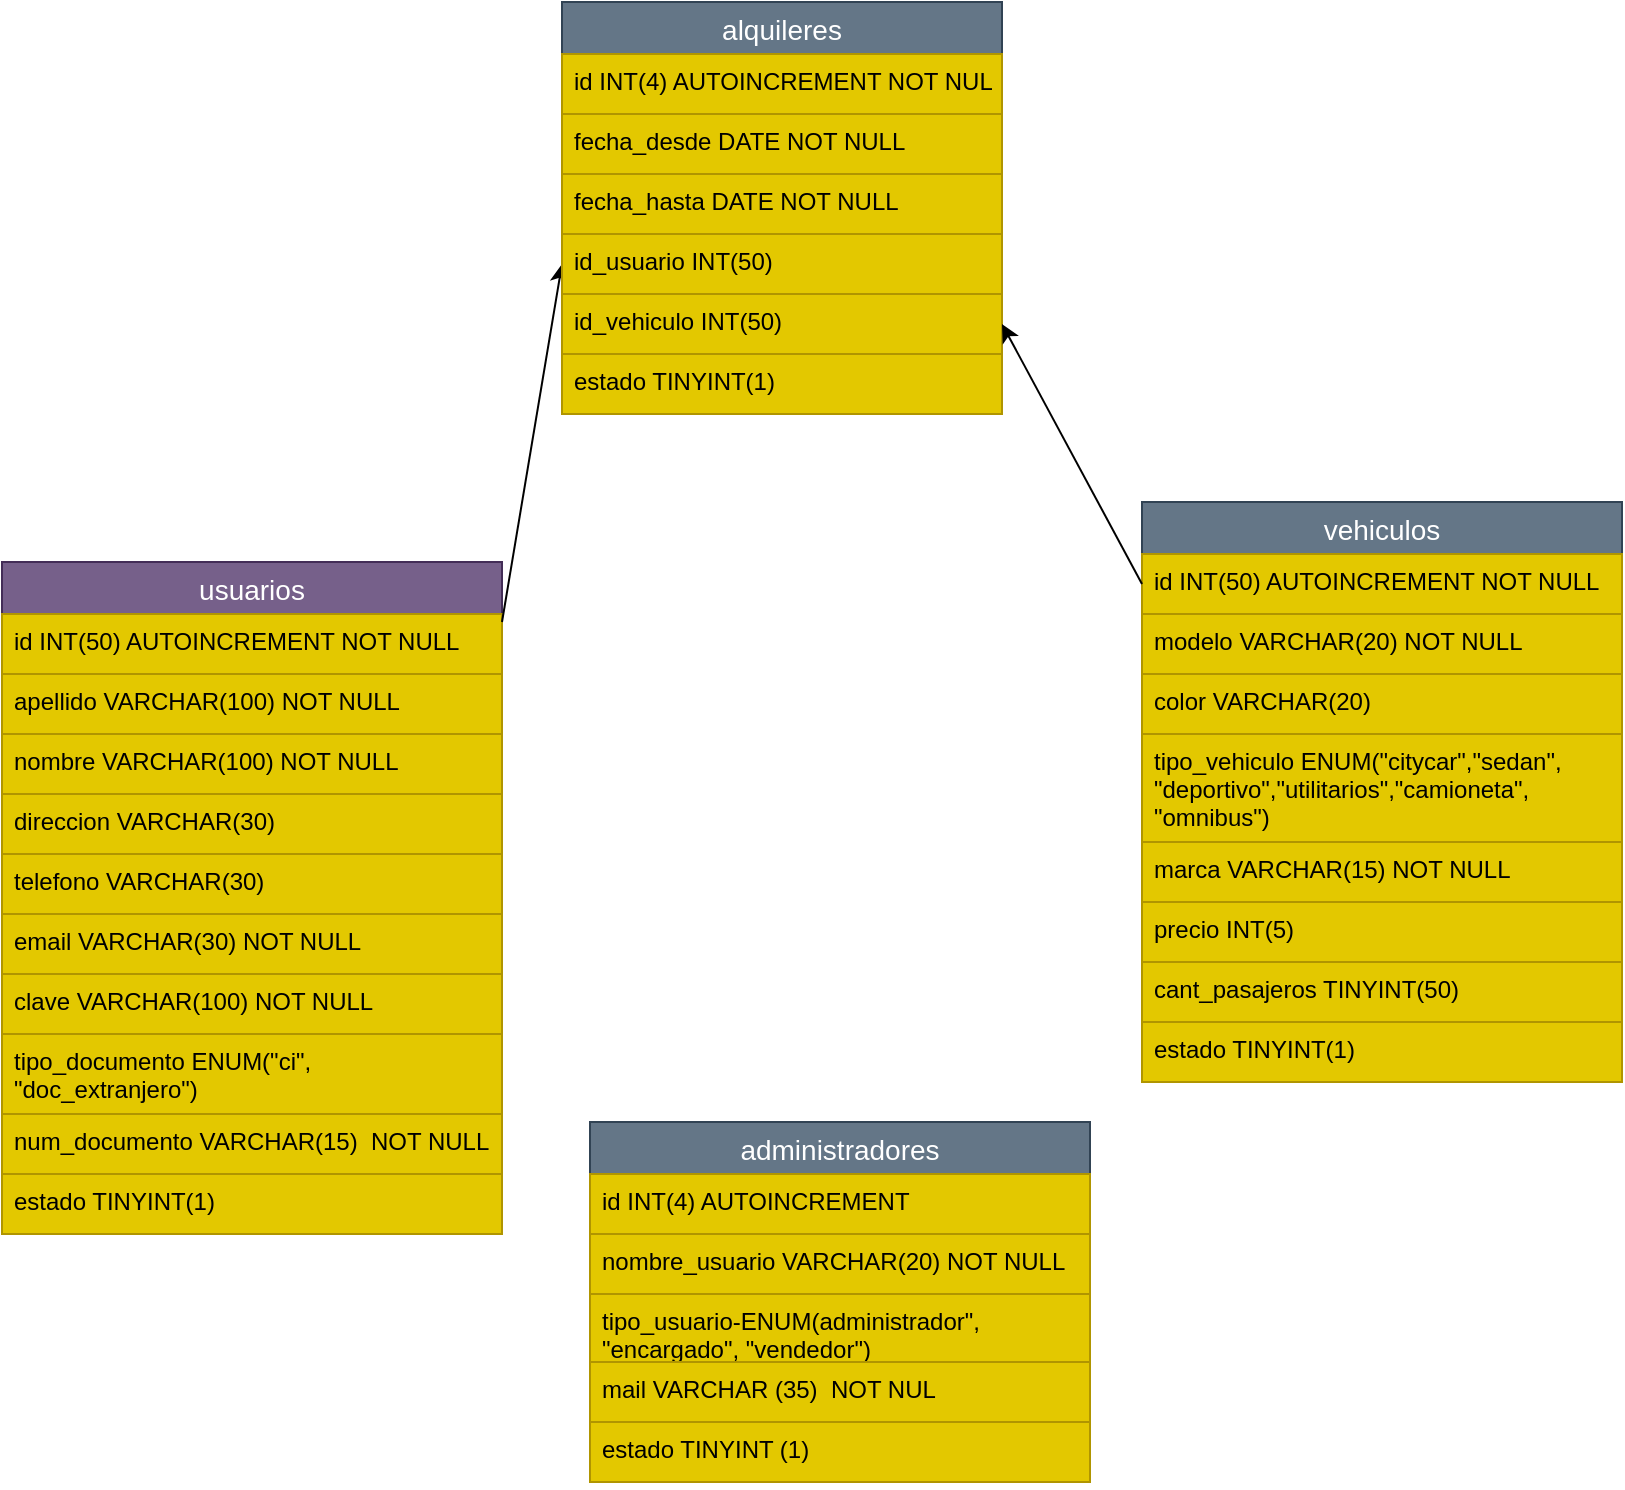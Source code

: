 <mxfile>
    <diagram id="8CJJwfLi34m45Q1qpzIN" name="Página-1">
        <mxGraphModel dx="835" dy="480" grid="1" gridSize="10" guides="1" tooltips="1" connect="1" arrows="1" fold="1" page="1" pageScale="1" pageWidth="827" pageHeight="1169" math="0" shadow="0">
            <root>
                <mxCell id="0"/>
                <mxCell id="1" parent="0"/>
                <mxCell id="4" value="usuarios" style="swimlane;fontStyle=0;childLayout=stackLayout;horizontal=1;startSize=26;horizontalStack=0;resizeParent=1;resizeParentMax=0;resizeLast=0;collapsible=1;marginBottom=0;align=center;fontSize=14;fillColor=#76608a;fontColor=#ffffff;strokeColor=#432D57;" parent="1" vertex="1">
                    <mxGeometry x="10" y="440" width="250" height="336" as="geometry"/>
                </mxCell>
                <mxCell id="5" value="id INT(50) AUTOINCREMENT NOT NULL" style="text;strokeColor=#B09500;fillColor=#e3c800;spacingLeft=4;spacingRight=4;overflow=hidden;rotatable=0;points=[[0,0.5],[1,0.5]];portConstraint=eastwest;fontSize=12;fontColor=#000000;" parent="4" vertex="1">
                    <mxGeometry y="26" width="250" height="30" as="geometry"/>
                </mxCell>
                <mxCell id="13" value="apellido VARCHAR(100) NOT NULL" style="text;strokeColor=#B09500;fillColor=#e3c800;spacingLeft=4;spacingRight=4;overflow=hidden;rotatable=0;points=[[0,0.5],[1,0.5]];portConstraint=eastwest;fontSize=12;fontColor=#000000;" parent="4" vertex="1">
                    <mxGeometry y="56" width="250" height="30" as="geometry"/>
                </mxCell>
                <mxCell id="14" value="nombre VARCHAR(100) NOT NULL&#10;    " style="text;strokeColor=#B09500;fillColor=#e3c800;spacingLeft=4;spacingRight=4;overflow=hidden;rotatable=0;points=[[0,0.5],[1,0.5]];portConstraint=eastwest;fontSize=12;fontColor=#000000;" parent="4" vertex="1">
                    <mxGeometry y="86" width="250" height="30" as="geometry"/>
                </mxCell>
                <mxCell id="6" value="direccion VARCHAR(30)" style="text;strokeColor=#B09500;fillColor=#e3c800;spacingLeft=4;spacingRight=4;overflow=hidden;rotatable=0;points=[[0,0.5],[1,0.5]];portConstraint=eastwest;fontSize=12;fontColor=#000000;" parent="4" vertex="1">
                    <mxGeometry y="116" width="250" height="30" as="geometry"/>
                </mxCell>
                <mxCell id="7" value="telefono VARCHAR(30)" style="text;strokeColor=#B09500;fillColor=#e3c800;spacingLeft=4;spacingRight=4;overflow=hidden;rotatable=0;points=[[0,0.5],[1,0.5]];portConstraint=eastwest;fontSize=12;fontColor=#000000;" parent="4" vertex="1">
                    <mxGeometry y="146" width="250" height="30" as="geometry"/>
                </mxCell>
                <mxCell id="8" value="email VARCHAR(30) NOT NULL" style="text;strokeColor=#B09500;fillColor=#e3c800;spacingLeft=4;spacingRight=4;overflow=hidden;rotatable=0;points=[[0,0.5],[1,0.5]];portConstraint=eastwest;fontSize=12;fontColor=#000000;" parent="4" vertex="1">
                    <mxGeometry y="176" width="250" height="30" as="geometry"/>
                </mxCell>
                <mxCell id="69" value="clave VARCHAR(100) NOT NULL" style="text;strokeColor=#B09500;fillColor=#e3c800;spacingLeft=4;spacingRight=4;overflow=hidden;rotatable=0;points=[[0,0.5],[1,0.5]];portConstraint=eastwest;fontSize=12;fontColor=#000000;" vertex="1" parent="4">
                    <mxGeometry y="206" width="250" height="30" as="geometry"/>
                </mxCell>
                <mxCell id="11" value="tipo_documento ENUM(&quot;ci&quot;,&#10;&quot;doc_extranjero&quot;)" style="text;strokeColor=#B09500;fillColor=#e3c800;spacingLeft=4;spacingRight=4;overflow=hidden;rotatable=0;points=[[0,0.5],[1,0.5]];portConstraint=eastwest;fontSize=12;fontColor=#000000;" parent="4" vertex="1">
                    <mxGeometry y="236" width="250" height="40" as="geometry"/>
                </mxCell>
                <mxCell id="33" value="num_documento VARCHAR(15)  NOT NULL" style="text;strokeColor=#B09500;fillColor=#e3c800;spacingLeft=4;spacingRight=4;overflow=hidden;rotatable=0;points=[[0,0.5],[1,0.5]];portConstraint=eastwest;fontSize=12;fontColor=#000000;" parent="4" vertex="1">
                    <mxGeometry y="276" width="250" height="30" as="geometry"/>
                </mxCell>
                <mxCell id="12" value="estado TINYINT(1)" style="text;strokeColor=#B09500;fillColor=#e3c800;spacingLeft=4;spacingRight=4;overflow=hidden;rotatable=0;points=[[0,0.5],[1,0.5]];portConstraint=eastwest;fontSize=12;fontColor=#000000;" parent="4" vertex="1">
                    <mxGeometry y="306" width="250" height="30" as="geometry"/>
                </mxCell>
                <mxCell id="15" value="vehiculos" style="swimlane;fontStyle=0;childLayout=stackLayout;horizontal=1;startSize=26;horizontalStack=0;resizeParent=1;resizeParentMax=0;resizeLast=0;collapsible=1;marginBottom=0;align=center;fontSize=14;fillColor=#647687;fontColor=#ffffff;strokeColor=#314354;" parent="1" vertex="1">
                    <mxGeometry x="580" y="410" width="240" height="290" as="geometry"/>
                </mxCell>
                <mxCell id="16" value="id INT(50) AUTOINCREMENT NOT NULL" style="text;strokeColor=#B09500;fillColor=#e3c800;spacingLeft=4;spacingRight=4;overflow=hidden;rotatable=0;points=[[0,0.5],[1,0.5]];portConstraint=eastwest;fontSize=12;fontColor=#000000;" parent="15" vertex="1">
                    <mxGeometry y="26" width="240" height="30" as="geometry"/>
                </mxCell>
                <mxCell id="25" value="modelo VARCHAR(20) NOT NULL" style="text;strokeColor=#B09500;fillColor=#e3c800;spacingLeft=4;spacingRight=4;overflow=hidden;rotatable=0;points=[[0,0.5],[1,0.5]];portConstraint=eastwest;fontSize=12;fontColor=#000000;" parent="15" vertex="1">
                    <mxGeometry y="56" width="240" height="30" as="geometry"/>
                </mxCell>
                <mxCell id="26" value="color VARCHAR(20)" style="text;strokeColor=#B09500;fillColor=#e3c800;spacingLeft=4;spacingRight=4;overflow=hidden;rotatable=0;points=[[0,0.5],[1,0.5]];portConstraint=eastwest;fontSize=12;fontColor=#000000;" parent="15" vertex="1">
                    <mxGeometry y="86" width="240" height="30" as="geometry"/>
                </mxCell>
                <mxCell id="27" value="tipo_vehiculo ENUM(&quot;citycar&quot;,&quot;sedan&quot;,&#10;&quot;deportivo&quot;,&quot;utilitarios&quot;,&quot;camioneta&quot;,&#10;&quot;omnibus&quot;)" style="text;strokeColor=#B09500;fillColor=#e3c800;spacingLeft=4;spacingRight=4;overflow=hidden;rotatable=0;points=[[0,0.5],[1,0.5]];portConstraint=eastwest;fontSize=12;fontColor=#000000;" parent="15" vertex="1">
                    <mxGeometry y="116" width="240" height="54" as="geometry"/>
                </mxCell>
                <mxCell id="28" value="marca VARCHAR(15) NOT NULL" style="text;strokeColor=#B09500;fillColor=#e3c800;spacingLeft=4;spacingRight=4;overflow=hidden;rotatable=0;points=[[0,0.5],[1,0.5]];portConstraint=eastwest;fontSize=12;fontColor=#000000;" parent="15" vertex="1">
                    <mxGeometry y="170" width="240" height="30" as="geometry"/>
                </mxCell>
                <mxCell id="29" value="precio INT(5)" style="text;strokeColor=#B09500;fillColor=#e3c800;spacingLeft=4;spacingRight=4;overflow=hidden;rotatable=0;points=[[0,0.5],[1,0.5]];portConstraint=eastwest;fontSize=12;fontColor=#000000;" parent="15" vertex="1">
                    <mxGeometry y="200" width="240" height="30" as="geometry"/>
                </mxCell>
                <mxCell id="30" value="cant_pasajeros TINYINT(50)" style="text;strokeColor=#B09500;fillColor=#e3c800;spacingLeft=4;spacingRight=4;overflow=hidden;rotatable=0;points=[[0,0.5],[1,0.5]];portConstraint=eastwest;fontSize=12;fontColor=#000000;" parent="15" vertex="1">
                    <mxGeometry y="230" width="240" height="30" as="geometry"/>
                </mxCell>
                <mxCell id="43" value="estado TINYINT(1)" style="text;strokeColor=#B09500;fillColor=#e3c800;spacingLeft=4;spacingRight=4;overflow=hidden;rotatable=0;points=[[0,0.5],[1,0.5]];portConstraint=eastwest;fontSize=12;fontColor=#000000;" parent="15" vertex="1">
                    <mxGeometry y="260" width="240" height="30" as="geometry"/>
                </mxCell>
                <mxCell id="31" value="" style="edgeStyle=none;html=1;exitX=1;exitY=0.133;exitDx=0;exitDy=0;exitPerimeter=0;entryX=0;entryY=0.5;entryDx=0;entryDy=0;" parent="1" source="5" target="55" edge="1">
                    <mxGeometry relative="1" as="geometry">
                        <mxPoint x="310" y="370" as="sourcePoint"/>
                        <mxPoint x="230" y="230" as="targetPoint"/>
                    </mxGeometry>
                </mxCell>
                <mxCell id="34" value="alquileres" style="swimlane;fontStyle=0;childLayout=stackLayout;horizontal=1;startSize=26;horizontalStack=0;resizeParent=1;resizeParentMax=0;resizeLast=0;collapsible=1;marginBottom=0;align=center;fontSize=14;fillColor=#647687;fontColor=#ffffff;strokeColor=#314354;" parent="1" vertex="1">
                    <mxGeometry x="290" y="160" width="220" height="206" as="geometry"/>
                </mxCell>
                <mxCell id="66" value="id INT(4) AUTOINCREMENT NOT NULL" style="text;strokeColor=#B09500;fillColor=#e3c800;spacingLeft=4;spacingRight=4;overflow=hidden;rotatable=0;points=[[0,0.5],[1,0.5]];portConstraint=eastwest;fontSize=12;fontColor=#000000;" parent="34" vertex="1">
                    <mxGeometry y="26" width="220" height="30" as="geometry"/>
                </mxCell>
                <mxCell id="68" value="fecha_desde DATE NOT NULL" style="text;strokeColor=#B09500;fillColor=#e3c800;spacingLeft=4;spacingRight=4;overflow=hidden;rotatable=0;points=[[0,0.5],[1,0.5]];portConstraint=eastwest;fontSize=12;fontColor=#000000;" parent="34" vertex="1">
                    <mxGeometry y="56" width="220" height="30" as="geometry"/>
                </mxCell>
                <mxCell id="35" value="fecha_hasta DATE NOT NULL" style="text;strokeColor=#B09500;fillColor=#e3c800;spacingLeft=4;spacingRight=4;overflow=hidden;rotatable=0;points=[[0,0.5],[1,0.5]];portConstraint=eastwest;fontSize=12;fontColor=#000000;" parent="34" vertex="1">
                    <mxGeometry y="86" width="220" height="30" as="geometry"/>
                </mxCell>
                <mxCell id="55" value="id_usuario INT(50)" style="text;strokeColor=#B09500;fillColor=#e3c800;spacingLeft=4;spacingRight=4;overflow=hidden;rotatable=0;points=[[0,0.5],[1,0.5]];portConstraint=eastwest;fontSize=12;fontColor=#000000;" parent="34" vertex="1">
                    <mxGeometry y="116" width="220" height="30" as="geometry"/>
                </mxCell>
                <mxCell id="56" value="id_vehiculo INT(50)" style="text;strokeColor=#B09500;fillColor=#e3c800;spacingLeft=4;spacingRight=4;overflow=hidden;rotatable=0;points=[[0,0.5],[1,0.5]];portConstraint=eastwest;fontSize=12;fontColor=#000000;" parent="34" vertex="1">
                    <mxGeometry y="146" width="220" height="30" as="geometry"/>
                </mxCell>
                <mxCell id="58" value="estado TINYINT(1)" style="text;strokeColor=#B09500;fillColor=#e3c800;spacingLeft=4;spacingRight=4;overflow=hidden;rotatable=0;points=[[0,0.5],[1,0.5]];portConstraint=eastwest;fontSize=12;fontColor=#000000;" parent="34" vertex="1">
                    <mxGeometry y="176" width="220" height="30" as="geometry"/>
                </mxCell>
                <mxCell id="45" value="administradores" style="swimlane;fontStyle=0;childLayout=stackLayout;horizontal=1;startSize=26;horizontalStack=0;resizeParent=1;resizeParentMax=0;resizeLast=0;collapsible=1;marginBottom=0;align=center;fontSize=14;fillColor=#647687;fontColor=#ffffff;strokeColor=#314354;" parent="1" vertex="1">
                    <mxGeometry x="304" y="720" width="250" height="180" as="geometry"/>
                </mxCell>
                <mxCell id="46" value="id INT(4) AUTOINCREMENT" style="text;strokeColor=#B09500;fillColor=#e3c800;spacingLeft=4;spacingRight=4;overflow=hidden;rotatable=0;points=[[0,0.5],[1,0.5]];portConstraint=eastwest;fontSize=12;fontColor=#000000;" parent="45" vertex="1">
                    <mxGeometry y="26" width="250" height="30" as="geometry"/>
                </mxCell>
                <mxCell id="47" value="nombre_usuario VARCHAR(20) NOT NULL" style="text;strokeColor=#B09500;fillColor=#e3c800;spacingLeft=4;spacingRight=4;overflow=hidden;rotatable=0;points=[[0,0.5],[1,0.5]];portConstraint=eastwest;fontSize=12;fontColor=#000000;" parent="45" vertex="1">
                    <mxGeometry y="56" width="250" height="30" as="geometry"/>
                </mxCell>
                <mxCell id="51" value="tipo_usuario-ENUM(administrador&quot;,&#10;&quot;encargado&quot;, &quot;vendedor&quot;)" style="text;strokeColor=#B09500;fillColor=#e3c800;spacingLeft=4;spacingRight=4;overflow=hidden;rotatable=0;points=[[0,0.5],[1,0.5]];portConstraint=eastwest;fontSize=12;fontColor=#000000;" parent="45" vertex="1">
                    <mxGeometry y="86" width="250" height="34" as="geometry"/>
                </mxCell>
                <mxCell id="49" value="mail VARCHAR (35)  NOT NUL" style="text;strokeColor=#B09500;fillColor=#e3c800;spacingLeft=4;spacingRight=4;overflow=hidden;rotatable=0;points=[[0,0.5],[1,0.5]];portConstraint=eastwest;fontSize=12;fontColor=#000000;" parent="45" vertex="1">
                    <mxGeometry y="120" width="250" height="30" as="geometry"/>
                </mxCell>
                <mxCell id="50" value="estado TINYINT (1)" style="text;strokeColor=#B09500;fillColor=#e3c800;spacingLeft=4;spacingRight=4;overflow=hidden;rotatable=0;points=[[0,0.5],[1,0.5]];portConstraint=eastwest;fontSize=12;fontColor=#000000;" parent="45" vertex="1">
                    <mxGeometry y="150" width="250" height="30" as="geometry"/>
                </mxCell>
                <mxCell id="57" style="edgeStyle=none;html=1;exitX=0;exitY=0.5;exitDx=0;exitDy=0;entryX=1;entryY=0.5;entryDx=0;entryDy=0;" parent="1" source="16" target="56" edge="1">
                    <mxGeometry relative="1" as="geometry"/>
                </mxCell>
            </root>
        </mxGraphModel>
    </diagram>
</mxfile>